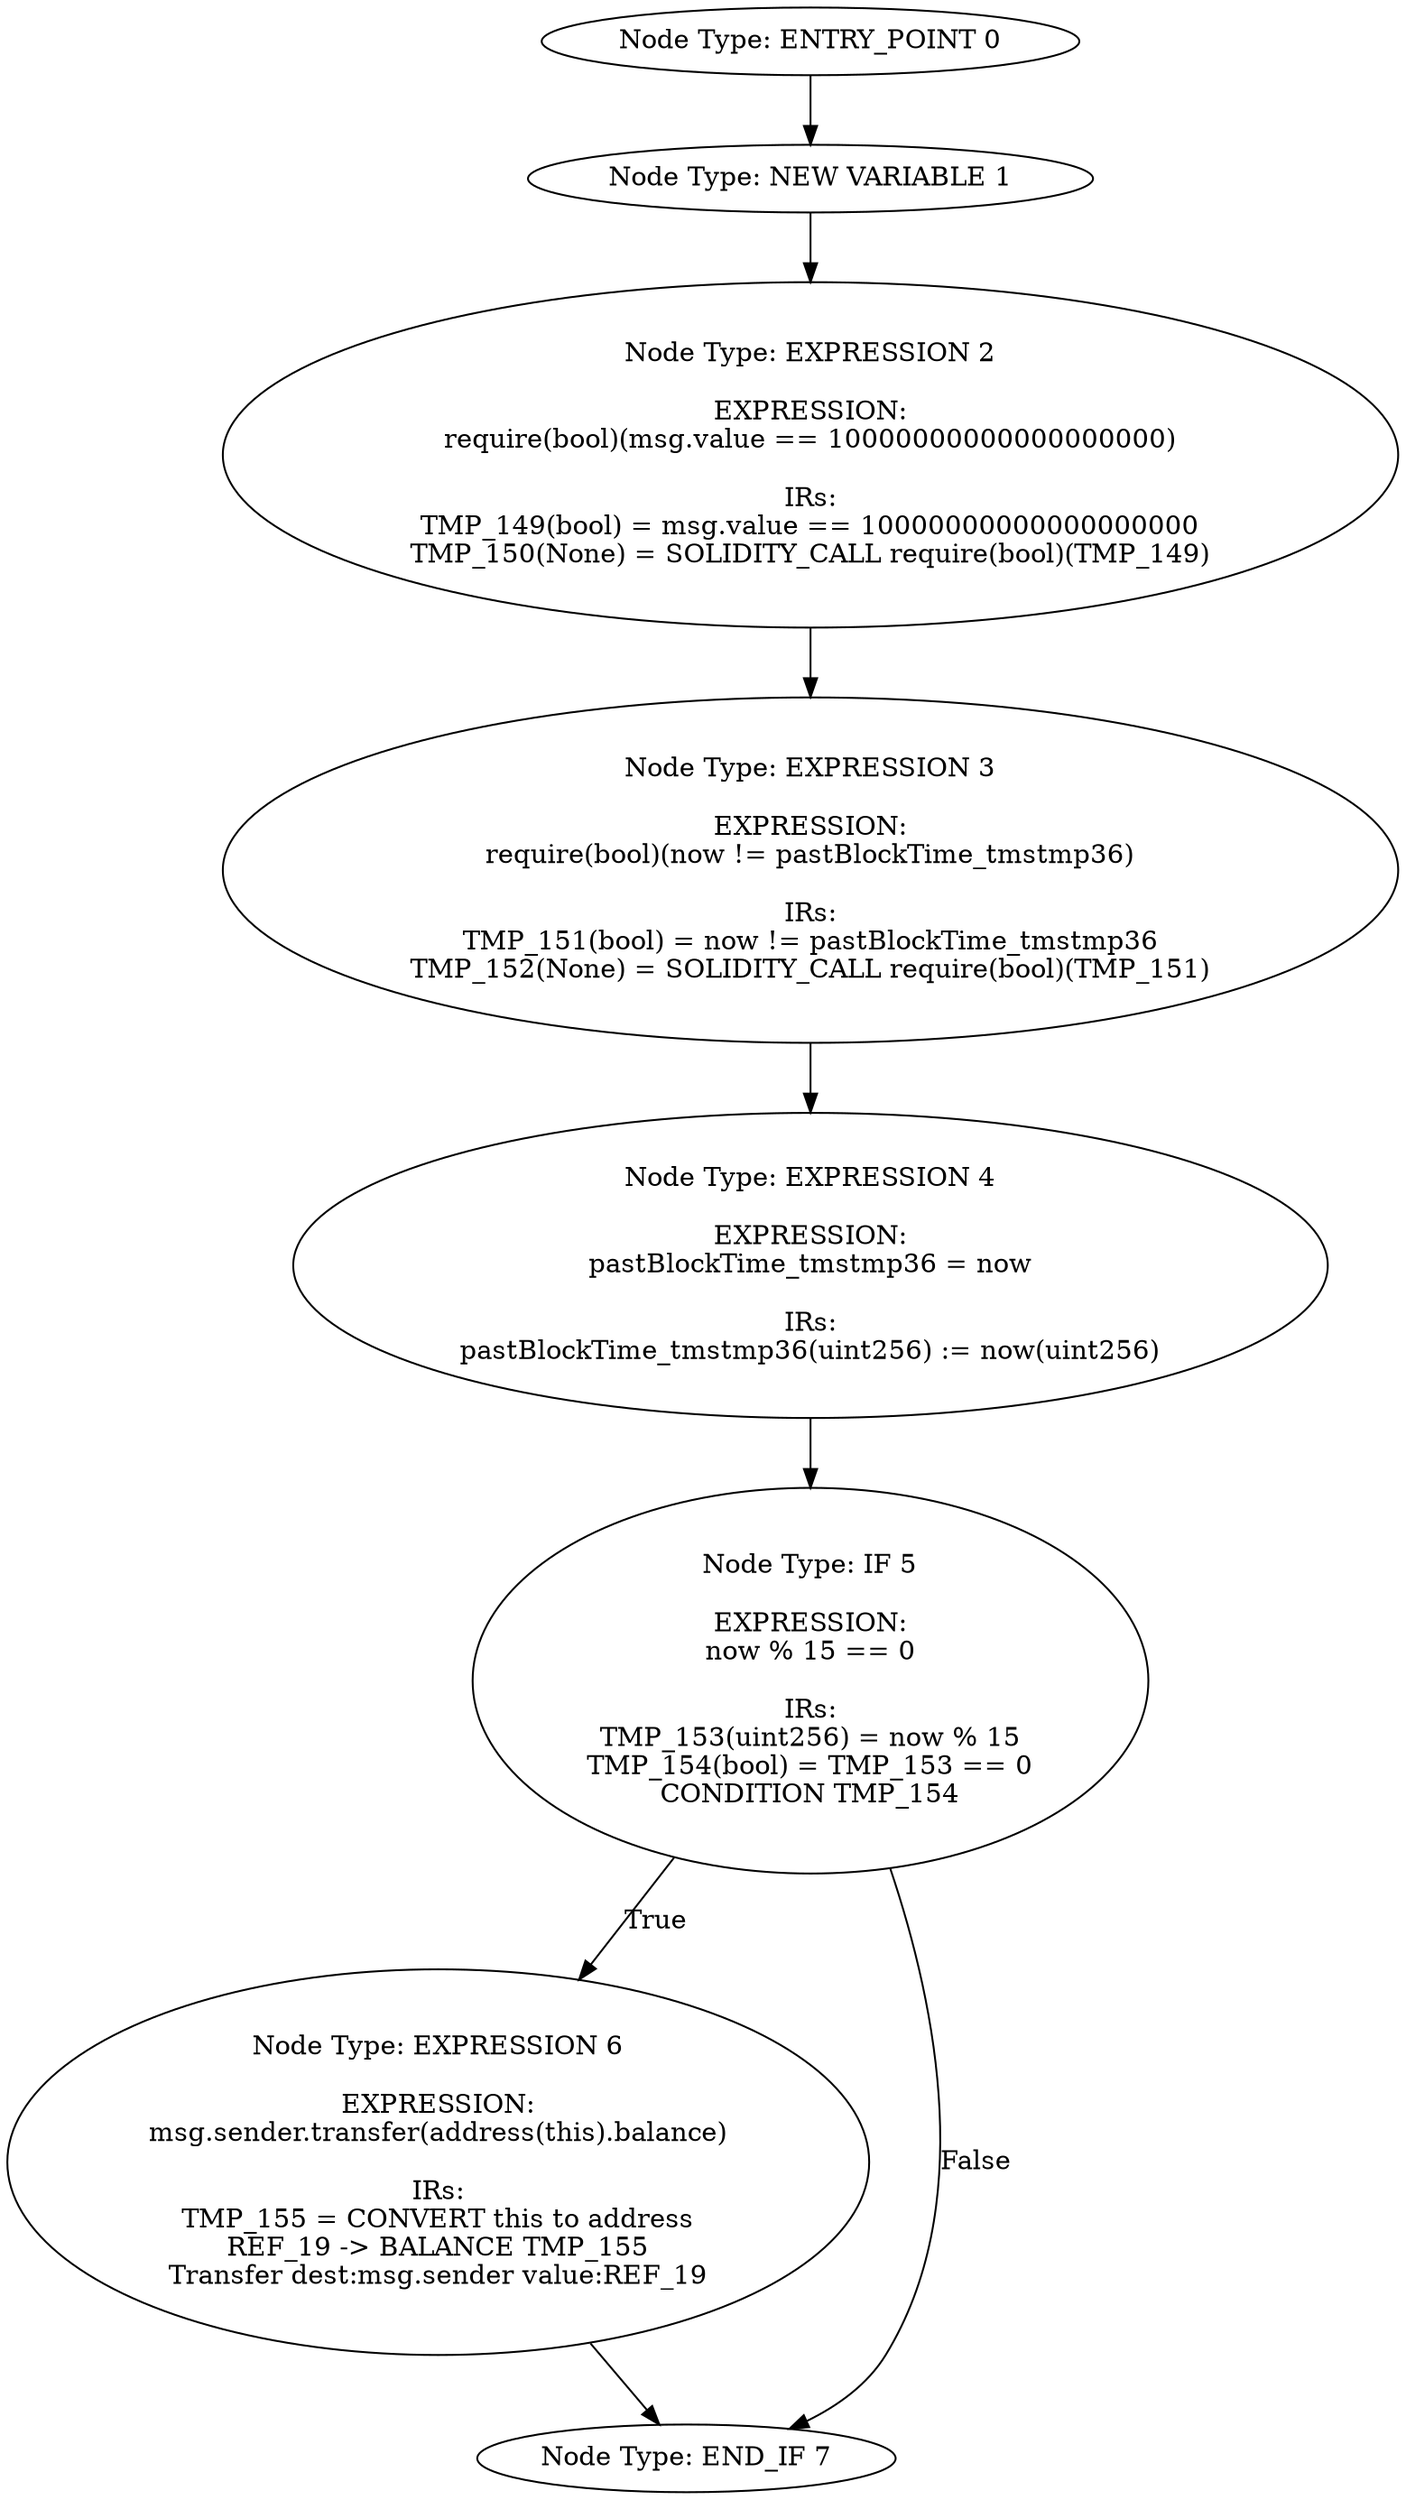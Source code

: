 digraph{
0[label="Node Type: ENTRY_POINT 0
"];
0->1;
1[label="Node Type: NEW VARIABLE 1
"];
1->2;
2[label="Node Type: EXPRESSION 2

EXPRESSION:
require(bool)(msg.value == 10000000000000000000)

IRs:
TMP_149(bool) = msg.value == 10000000000000000000
TMP_150(None) = SOLIDITY_CALL require(bool)(TMP_149)"];
2->3;
3[label="Node Type: EXPRESSION 3

EXPRESSION:
require(bool)(now != pastBlockTime_tmstmp36)

IRs:
TMP_151(bool) = now != pastBlockTime_tmstmp36
TMP_152(None) = SOLIDITY_CALL require(bool)(TMP_151)"];
3->4;
4[label="Node Type: EXPRESSION 4

EXPRESSION:
pastBlockTime_tmstmp36 = now

IRs:
pastBlockTime_tmstmp36(uint256) := now(uint256)"];
4->5;
5[label="Node Type: IF 5

EXPRESSION:
now % 15 == 0

IRs:
TMP_153(uint256) = now % 15
TMP_154(bool) = TMP_153 == 0
CONDITION TMP_154"];
5->6[label="True"];
5->7[label="False"];
6[label="Node Type: EXPRESSION 6

EXPRESSION:
msg.sender.transfer(address(this).balance)

IRs:
TMP_155 = CONVERT this to address
REF_19 -> BALANCE TMP_155
Transfer dest:msg.sender value:REF_19"];
6->7;
7[label="Node Type: END_IF 7
"];
}

